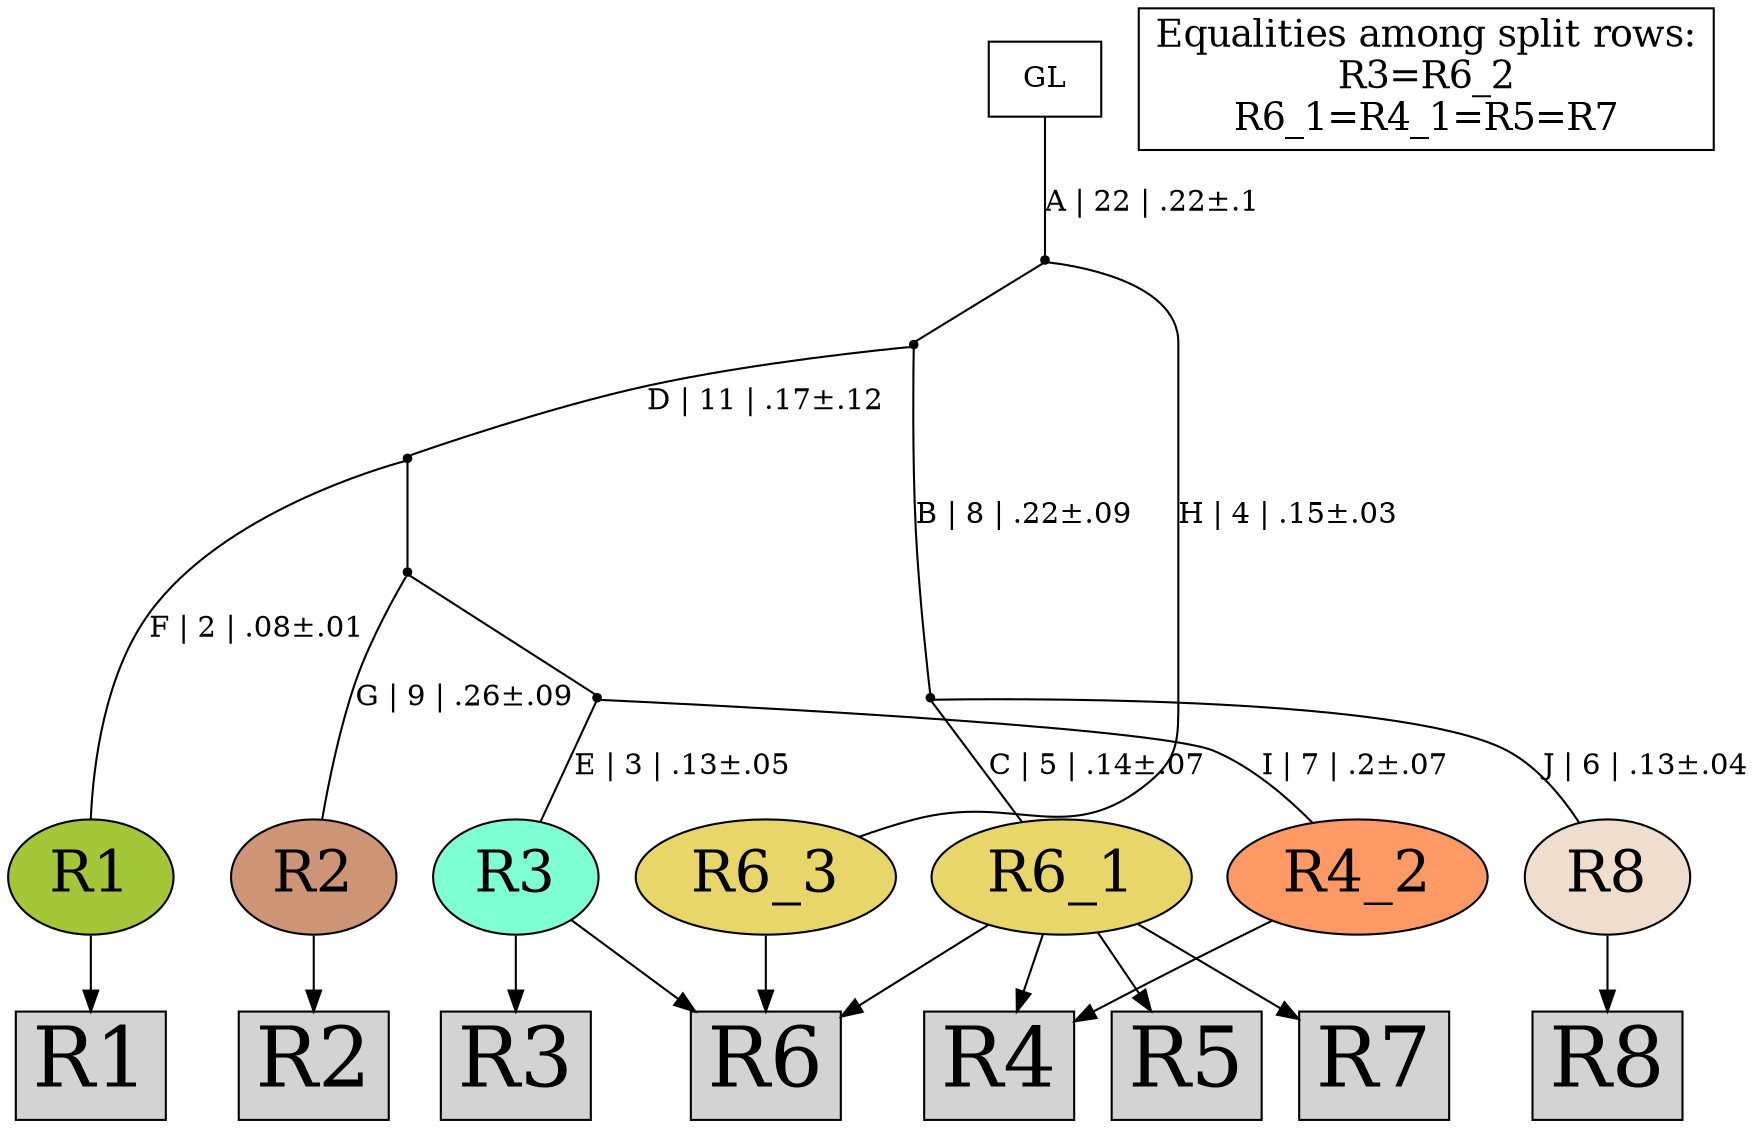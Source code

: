 digraph {
rowR1[label="R1",shape=box,style=filled,fontsize=40];
rowR2[label="R2",shape=box,style=filled,fontsize=40];
rowR3[label="R3",shape=box,style=filled,fontsize=40];
rowR6[label="R6",shape=box,style=filled,fontsize=40];
rowR4[label="R4",shape=box,style=filled,fontsize=40];
rowR5[label="R5",shape=box,style=filled,fontsize=40];
rowR7[label="R7",shape=box,style=filled,fontsize=40];
rowR8[label="R8",shape=box,style=filled,fontsize=40];
R1[label="R1",shape=oval,style=filled,fontsize=28,fillcolor="#a4c639"];
R2[label="R2",shape=oval,style=filled,fontsize=28,fillcolor="#cd9575"];
R3[label="R3",shape=oval,style=filled,fontsize=28,fillcolor="#7fffd4"];
R6_1[label="R6_1",shape=oval,style=filled,fontsize=28,fillcolor="#e9d66b"];
R6_3[label="R6_3",shape=oval,style=filled,fontsize=28,fillcolor="#e9d66b"];
R4_2[label="R4_2",shape=oval,style=filled,fontsize=28,fillcolor="#ff9966"];
R8[label="R8",shape=oval,style=filled,fontsize=28,fillcolor="#efdecd"];
R1 -> rowR1[arrowhead="normal"];
R2 -> rowR2[arrowhead="normal"];
R3 -> rowR3[arrowhead="normal"];
R6_1 -> rowR6[arrowhead="normal"];
R3 -> rowR6[arrowhead="normal"];
R6_3 -> rowR6[arrowhead="normal"];
R6_1 -> rowR4[arrowhead="normal"];
R4_2 -> rowR4[arrowhead="normal"];
R6_1 -> rowR5[arrowhead="normal"];
R6_1 -> rowR7[arrowhead="normal"];
R8 -> rowR8[arrowhead="normal"];
{rank = same;R1;R2;R3;R6_1;R6_3;R4_2;R8;}
legend[label="Equalities among split rows:
R3=R6_2
R6_1=R4_1=R5=R7
",shape=box,fontsize=18];
Int1[shape=point,style=filled,fillcolor=black,label=""];
Int1 -> R6_1[arrowhead=none, label="C | 5 | .14±.07"];
Int1 -> R8[arrowhead=none, label="J | 6 | .13±.04"];
Int2[shape=point,style=filled,fillcolor=black,label=""];
Int2 -> R3[arrowhead=none, label="E | 3 | .13±.05"];
Int2 -> R4_2[arrowhead=none, label="I | 7 | .2±.07"];
Int3[shape=point,style=filled,fillcolor=black,label=""];
Int3 -> R2[arrowhead=none, label="G | 9 | .26±.09"];
Int3 -> Int2[arrowhead=none, label=""];
Int4[shape=point,style=filled,fillcolor=black,label=""];
Int4 -> R1[arrowhead=none, label="F | 2 | .08±.01"];
Int4 -> Int3[arrowhead=none, label=""];
Int5[shape=point,style=filled,fillcolor=black,label=""];
Int5 -> Int1[arrowhead=none, label="B | 8 | .22±.09"];
Int5 -> Int4[arrowhead=none, label="D | 11 | .17±.12"];
Int6[shape=point,style=filled,fillcolor=black,label=""];
Int6 -> R6_3[arrowhead=none, label="H | 4 | .15±.03"];
Int6 -> Int5[arrowhead=none, label=""];
GL[label="GL",shape=box,style=filled,fillcolor=white];
GL -> Int6[arrowhead=none, label="A | 22 | .22±.1"];
}